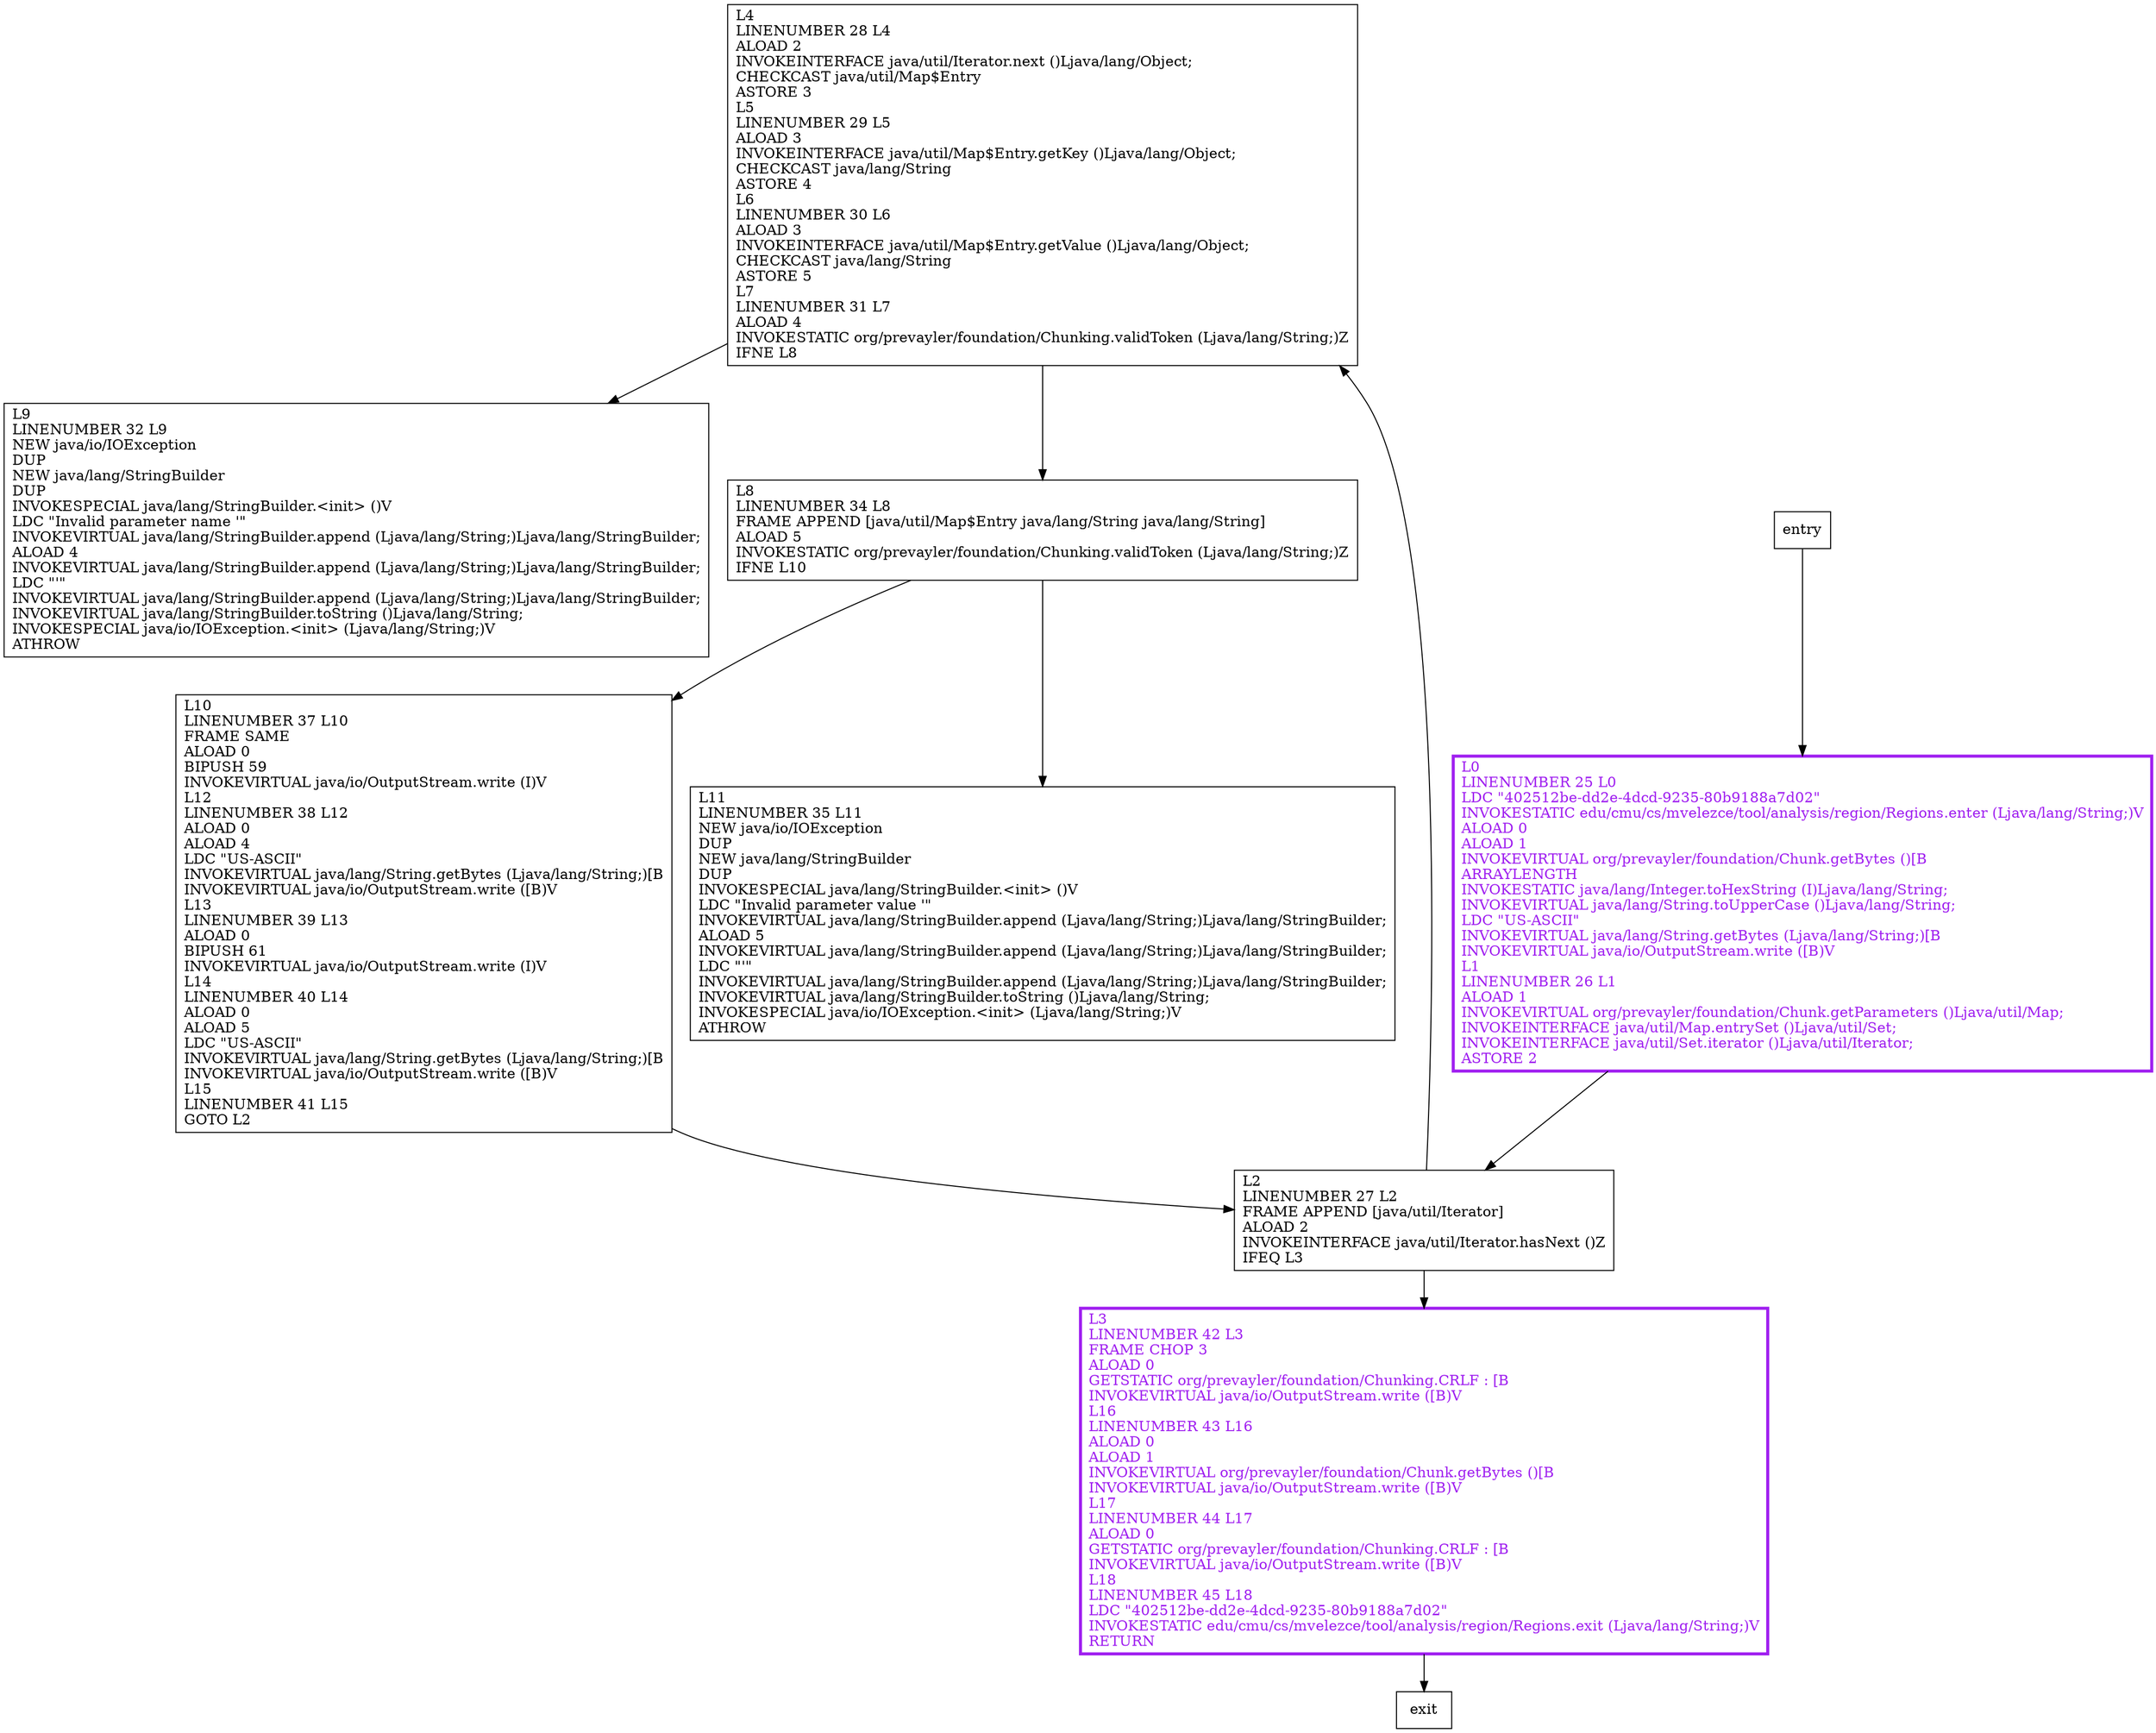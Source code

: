 digraph writeChunk {
node [shape=record];
438379413 [label="L9\lLINENUMBER 32 L9\lNEW java/io/IOException\lDUP\lNEW java/lang/StringBuilder\lDUP\lINVOKESPECIAL java/lang/StringBuilder.\<init\> ()V\lLDC \"Invalid parameter name '\"\lINVOKEVIRTUAL java/lang/StringBuilder.append (Ljava/lang/String;)Ljava/lang/StringBuilder;\lALOAD 4\lINVOKEVIRTUAL java/lang/StringBuilder.append (Ljava/lang/String;)Ljava/lang/StringBuilder;\lLDC \"'\"\lINVOKEVIRTUAL java/lang/StringBuilder.append (Ljava/lang/String;)Ljava/lang/StringBuilder;\lINVOKEVIRTUAL java/lang/StringBuilder.toString ()Ljava/lang/String;\lINVOKESPECIAL java/io/IOException.\<init\> (Ljava/lang/String;)V\lATHROW\l"];
1877423664 [label="L4\lLINENUMBER 28 L4\lALOAD 2\lINVOKEINTERFACE java/util/Iterator.next ()Ljava/lang/Object;\lCHECKCAST java/util/Map$Entry\lASTORE 3\lL5\lLINENUMBER 29 L5\lALOAD 3\lINVOKEINTERFACE java/util/Map$Entry.getKey ()Ljava/lang/Object;\lCHECKCAST java/lang/String\lASTORE 4\lL6\lLINENUMBER 30 L6\lALOAD 3\lINVOKEINTERFACE java/util/Map$Entry.getValue ()Ljava/lang/Object;\lCHECKCAST java/lang/String\lASTORE 5\lL7\lLINENUMBER 31 L7\lALOAD 4\lINVOKESTATIC org/prevayler/foundation/Chunking.validToken (Ljava/lang/String;)Z\lIFNE L8\l"];
174296901 [label="L3\lLINENUMBER 42 L3\lFRAME CHOP 3\lALOAD 0\lGETSTATIC org/prevayler/foundation/Chunking.CRLF : [B\lINVOKEVIRTUAL java/io/OutputStream.write ([B)V\lL16\lLINENUMBER 43 L16\lALOAD 0\lALOAD 1\lINVOKEVIRTUAL org/prevayler/foundation/Chunk.getBytes ()[B\lINVOKEVIRTUAL java/io/OutputStream.write ([B)V\lL17\lLINENUMBER 44 L17\lALOAD 0\lGETSTATIC org/prevayler/foundation/Chunking.CRLF : [B\lINVOKEVIRTUAL java/io/OutputStream.write ([B)V\lL18\lLINENUMBER 45 L18\lLDC \"402512be-dd2e-4dcd-9235-80b9188a7d02\"\lINVOKESTATIC edu/cmu/cs/mvelezce/tool/analysis/region/Regions.exit (Ljava/lang/String;)V\lRETURN\l"];
1008981711 [label="L8\lLINENUMBER 34 L8\lFRAME APPEND [java/util/Map$Entry java/lang/String java/lang/String]\lALOAD 5\lINVOKESTATIC org/prevayler/foundation/Chunking.validToken (Ljava/lang/String;)Z\lIFNE L10\l"];
204381747 [label="L10\lLINENUMBER 37 L10\lFRAME SAME\lALOAD 0\lBIPUSH 59\lINVOKEVIRTUAL java/io/OutputStream.write (I)V\lL12\lLINENUMBER 38 L12\lALOAD 0\lALOAD 4\lLDC \"US-ASCII\"\lINVOKEVIRTUAL java/lang/String.getBytes (Ljava/lang/String;)[B\lINVOKEVIRTUAL java/io/OutputStream.write ([B)V\lL13\lLINENUMBER 39 L13\lALOAD 0\lBIPUSH 61\lINVOKEVIRTUAL java/io/OutputStream.write (I)V\lL14\lLINENUMBER 40 L14\lALOAD 0\lALOAD 5\lLDC \"US-ASCII\"\lINVOKEVIRTUAL java/lang/String.getBytes (Ljava/lang/String;)[B\lINVOKEVIRTUAL java/io/OutputStream.write ([B)V\lL15\lLINENUMBER 41 L15\lGOTO L2\l"];
1521385264 [label="L11\lLINENUMBER 35 L11\lNEW java/io/IOException\lDUP\lNEW java/lang/StringBuilder\lDUP\lINVOKESPECIAL java/lang/StringBuilder.\<init\> ()V\lLDC \"Invalid parameter value '\"\lINVOKEVIRTUAL java/lang/StringBuilder.append (Ljava/lang/String;)Ljava/lang/StringBuilder;\lALOAD 5\lINVOKEVIRTUAL java/lang/StringBuilder.append (Ljava/lang/String;)Ljava/lang/StringBuilder;\lLDC \"'\"\lINVOKEVIRTUAL java/lang/StringBuilder.append (Ljava/lang/String;)Ljava/lang/StringBuilder;\lINVOKEVIRTUAL java/lang/StringBuilder.toString ()Ljava/lang/String;\lINVOKESPECIAL java/io/IOException.\<init\> (Ljava/lang/String;)V\lATHROW\l"];
579896984 [label="L0\lLINENUMBER 25 L0\lLDC \"402512be-dd2e-4dcd-9235-80b9188a7d02\"\lINVOKESTATIC edu/cmu/cs/mvelezce/tool/analysis/region/Regions.enter (Ljava/lang/String;)V\lALOAD 0\lALOAD 1\lINVOKEVIRTUAL org/prevayler/foundation/Chunk.getBytes ()[B\lARRAYLENGTH\lINVOKESTATIC java/lang/Integer.toHexString (I)Ljava/lang/String;\lINVOKEVIRTUAL java/lang/String.toUpperCase ()Ljava/lang/String;\lLDC \"US-ASCII\"\lINVOKEVIRTUAL java/lang/String.getBytes (Ljava/lang/String;)[B\lINVOKEVIRTUAL java/io/OutputStream.write ([B)V\lL1\lLINENUMBER 26 L1\lALOAD 1\lINVOKEVIRTUAL org/prevayler/foundation/Chunk.getParameters ()Ljava/util/Map;\lINVOKEINTERFACE java/util/Map.entrySet ()Ljava/util/Set;\lINVOKEINTERFACE java/util/Set.iterator ()Ljava/util/Iterator;\lASTORE 2\l"];
2023317252 [label="L2\lLINENUMBER 27 L2\lFRAME APPEND [java/util/Iterator]\lALOAD 2\lINVOKEINTERFACE java/util/Iterator.hasNext ()Z\lIFEQ L3\l"];
entry;
exit;
entry -> 579896984;
1877423664 -> 438379413;
1877423664 -> 1008981711;
174296901 -> exit;
1008981711 -> 204381747;
1008981711 -> 1521385264;
204381747 -> 2023317252;
579896984 -> 2023317252;
2023317252 -> 1877423664;
2023317252 -> 174296901;
174296901[fontcolor="purple", penwidth=3, color="purple"];
579896984[fontcolor="purple", penwidth=3, color="purple"];
}
